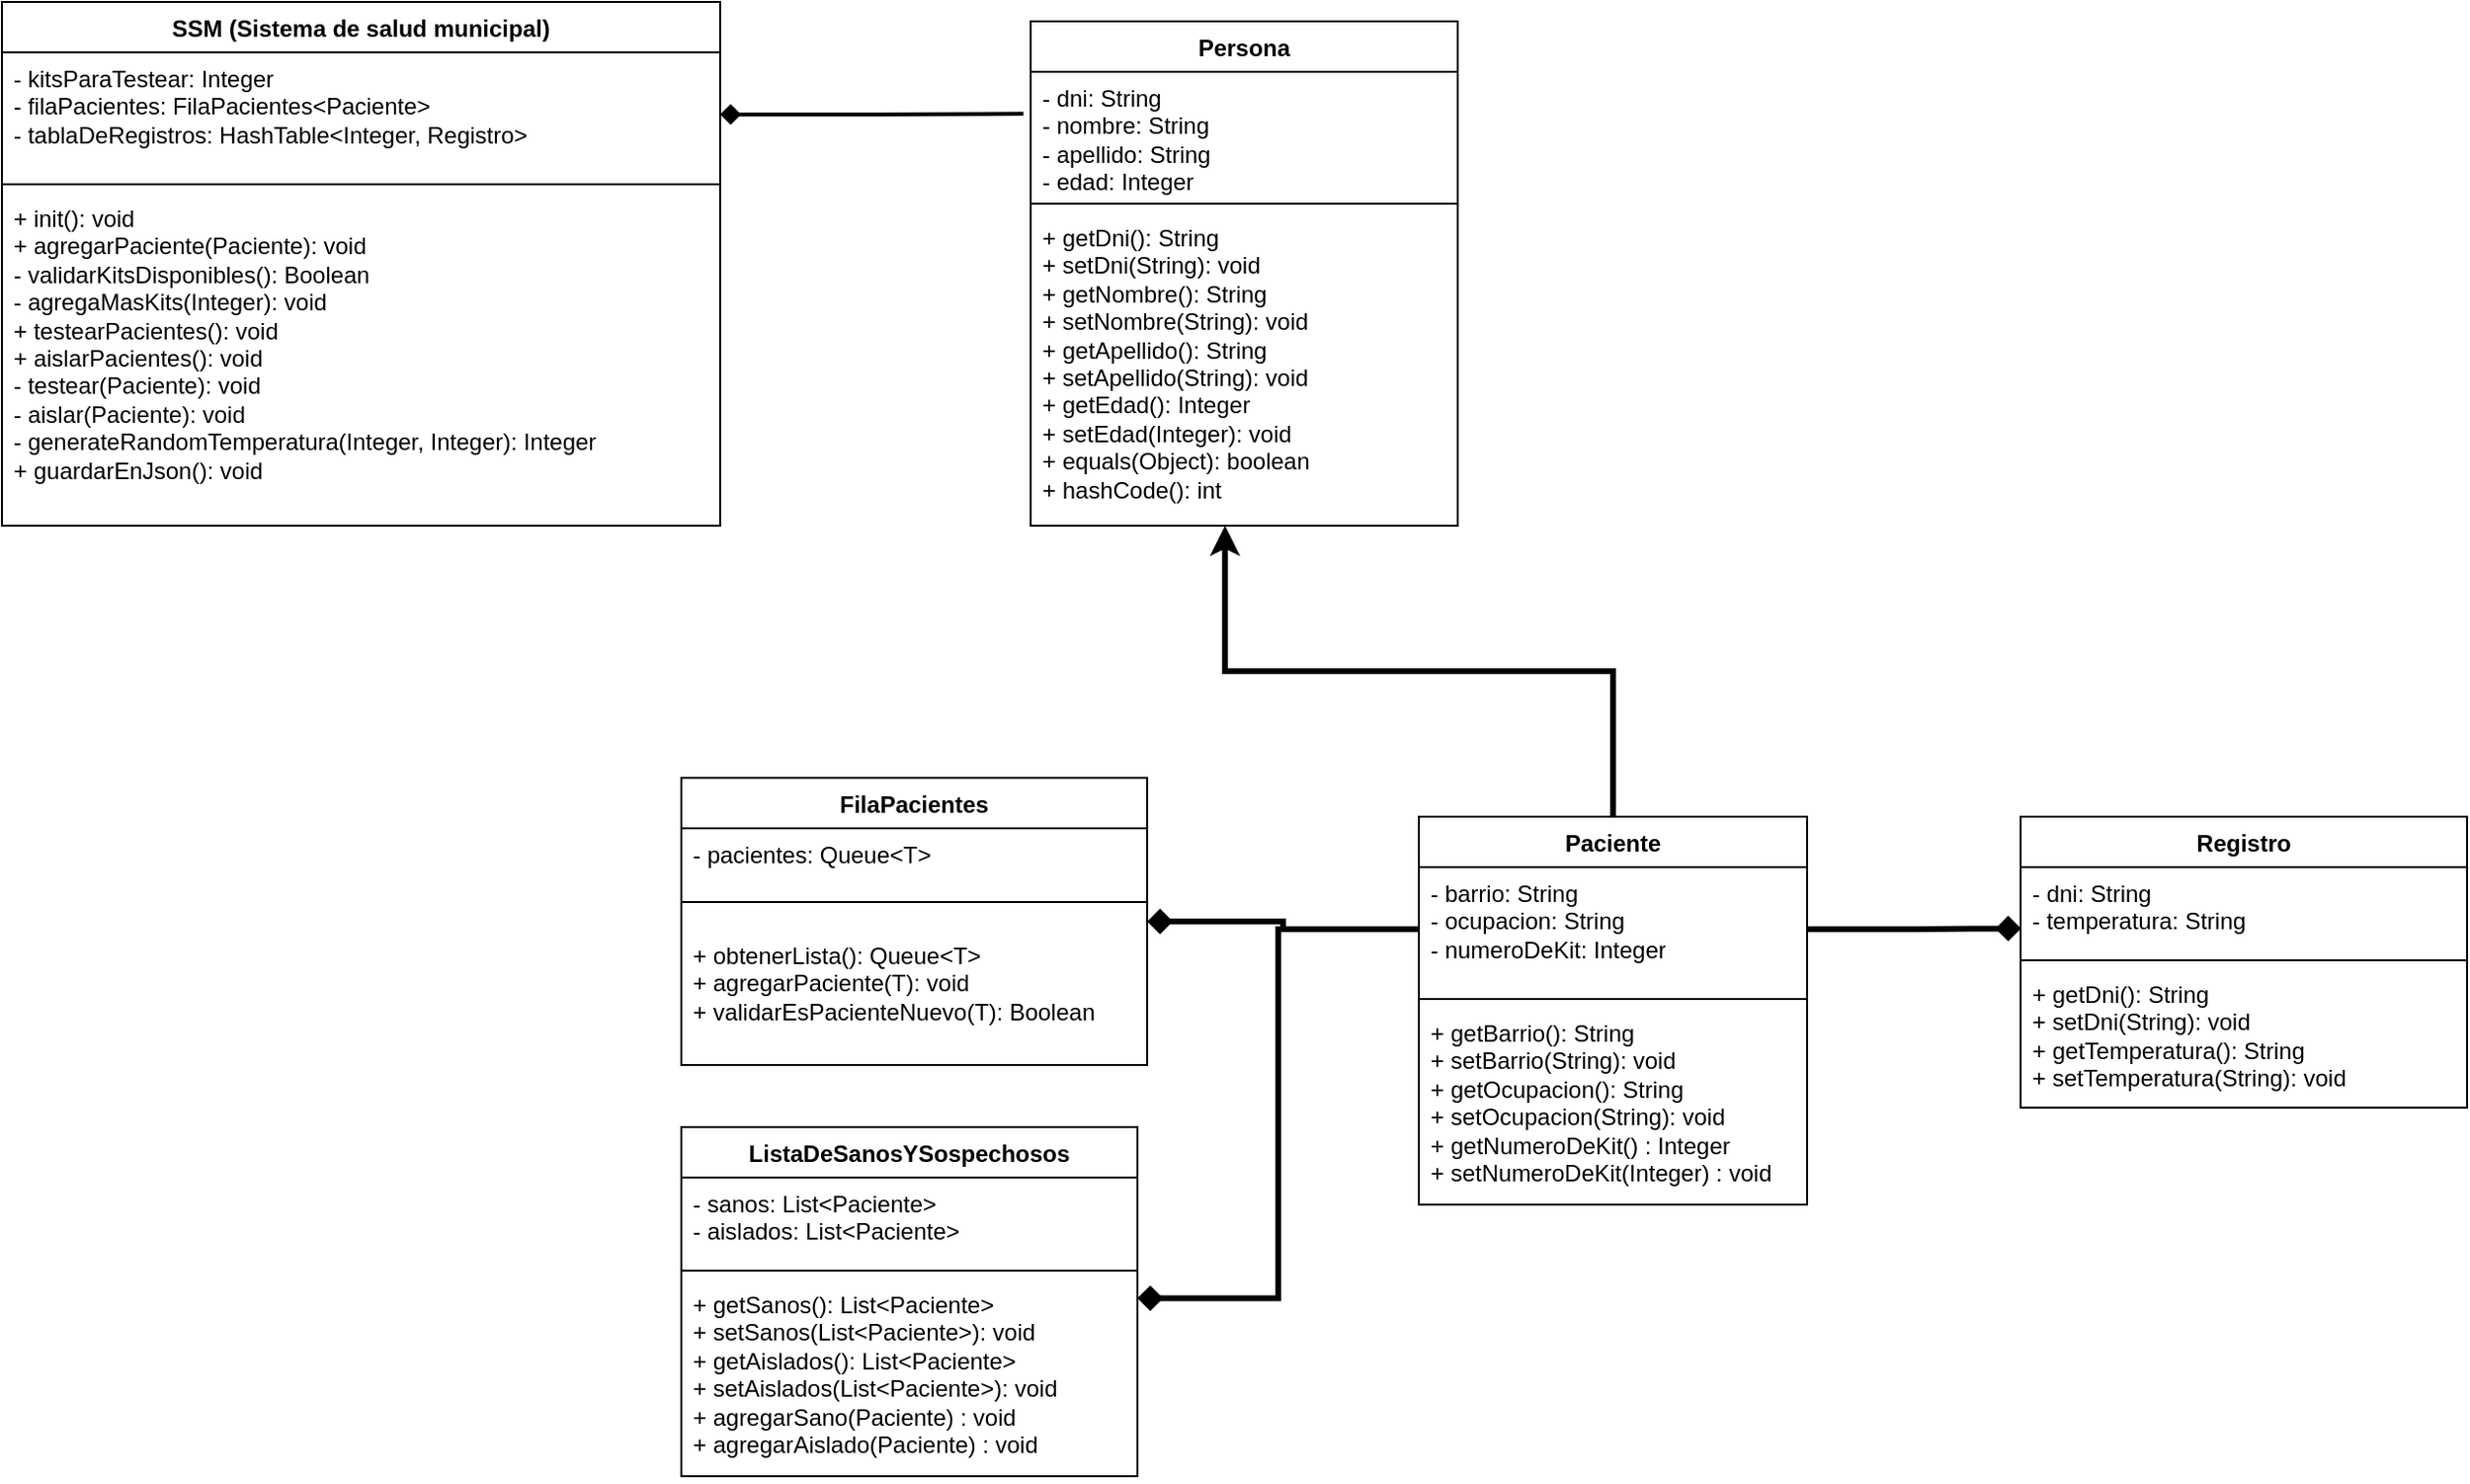 <mxfile version="24.5.5" type="device">
  <diagram name="Página-1" id="Gkbb0dMaFTgFHn_hW1A4">
    <mxGraphModel dx="1467" dy="1949" grid="1" gridSize="10" guides="1" tooltips="1" connect="1" arrows="1" fold="1" page="1" pageScale="1" pageWidth="827" pageHeight="1169" math="0" shadow="0">
      <root>
        <mxCell id="0" />
        <mxCell id="1" parent="0" />
        <mxCell id="SMGFQkXlxbGLJCLTdEEs-1" value="SSM (Sistema de salud municipal)" style="swimlane;fontStyle=1;align=center;verticalAlign=top;childLayout=stackLayout;horizontal=1;startSize=26;horizontalStack=0;resizeParent=1;resizeParentMax=0;resizeLast=0;collapsible=1;marginBottom=0;whiteSpace=wrap;html=1;" vertex="1" parent="1">
          <mxGeometry x="160" y="-80" width="370" height="270" as="geometry" />
        </mxCell>
        <mxCell id="SMGFQkXlxbGLJCLTdEEs-2" value="- kitsParaTestear: Integer&lt;div&gt;- filaPacientes: FilaPacientes&amp;lt;Paciente&amp;gt;&lt;/div&gt;&lt;div&gt;- tablaDeRegistros: HashTable&amp;lt;Integer, Registro&amp;gt;&lt;/div&gt;" style="text;strokeColor=none;fillColor=none;align=left;verticalAlign=top;spacingLeft=4;spacingRight=4;overflow=hidden;rotatable=0;points=[[0,0.5],[1,0.5]];portConstraint=eastwest;whiteSpace=wrap;html=1;" vertex="1" parent="SMGFQkXlxbGLJCLTdEEs-1">
          <mxGeometry y="26" width="370" height="64" as="geometry" />
        </mxCell>
        <mxCell id="SMGFQkXlxbGLJCLTdEEs-3" value="" style="line;strokeWidth=1;fillColor=none;align=left;verticalAlign=middle;spacingTop=-1;spacingLeft=3;spacingRight=3;rotatable=0;labelPosition=right;points=[];portConstraint=eastwest;strokeColor=inherit;" vertex="1" parent="SMGFQkXlxbGLJCLTdEEs-1">
          <mxGeometry y="90" width="370" height="8" as="geometry" />
        </mxCell>
        <mxCell id="SMGFQkXlxbGLJCLTdEEs-4" value="&lt;div&gt;&lt;div&gt;+ init(): void&lt;br&gt;&lt;/div&gt;&lt;div&gt;+ agregarPaciente(Paciente): void&lt;/div&gt;&lt;div&gt;- validarKitsDisponibles(): Boolean&lt;/div&gt;&lt;div&gt;- agregaMasKits(Integer): void&lt;/div&gt;&lt;div&gt;+ testearPacientes(): void&lt;/div&gt;&lt;div&gt;+ aislarPacientes(): void&lt;/div&gt;&lt;/div&gt;&lt;div&gt;- testear(Paciente): void&lt;/div&gt;&lt;div&gt;- aislar(Paciente): void&lt;/div&gt;&lt;div&gt;- generateRandomTemperatura(Integer, Integer): Integer&lt;br&gt;&lt;/div&gt;+ guardarEnJson(): void" style="text;strokeColor=none;fillColor=none;align=left;verticalAlign=top;spacingLeft=4;spacingRight=4;overflow=hidden;rotatable=0;points=[[0,0.5],[1,0.5]];portConstraint=eastwest;whiteSpace=wrap;html=1;" vertex="1" parent="SMGFQkXlxbGLJCLTdEEs-1">
          <mxGeometry y="98" width="370" height="172" as="geometry" />
        </mxCell>
        <mxCell id="SMGFQkXlxbGLJCLTdEEs-5" value="Paciente" style="swimlane;fontStyle=1;align=center;verticalAlign=top;childLayout=stackLayout;horizontal=1;startSize=26;horizontalStack=0;resizeParent=1;resizeParentMax=0;resizeLast=0;collapsible=1;marginBottom=0;whiteSpace=wrap;html=1;" vertex="1" parent="1">
          <mxGeometry x="890" y="340" width="200" height="200" as="geometry" />
        </mxCell>
        <mxCell id="SMGFQkXlxbGLJCLTdEEs-6" value="- barrio: String&lt;div&gt;- ocupacion: String&lt;/div&gt;&lt;div&gt;- numeroDeKit: Integer&lt;/div&gt;" style="text;strokeColor=none;fillColor=none;align=left;verticalAlign=top;spacingLeft=4;spacingRight=4;overflow=hidden;rotatable=0;points=[[0,0.5],[1,0.5]];portConstraint=eastwest;whiteSpace=wrap;html=1;" vertex="1" parent="SMGFQkXlxbGLJCLTdEEs-5">
          <mxGeometry y="26" width="200" height="64" as="geometry" />
        </mxCell>
        <mxCell id="SMGFQkXlxbGLJCLTdEEs-7" value="" style="line;strokeWidth=1;fillColor=none;align=left;verticalAlign=middle;spacingTop=-1;spacingLeft=3;spacingRight=3;rotatable=0;labelPosition=right;points=[];portConstraint=eastwest;strokeColor=inherit;" vertex="1" parent="SMGFQkXlxbGLJCLTdEEs-5">
          <mxGeometry y="90" width="200" height="8" as="geometry" />
        </mxCell>
        <mxCell id="SMGFQkXlxbGLJCLTdEEs-8" value="+ getBarrio(): String&lt;div&gt;&lt;div&gt;&lt;/div&gt;&lt;/div&gt;&lt;div&gt;+ setBarrio(String): void&lt;/div&gt;&lt;div&gt;+ getOcupacion(): String&lt;/div&gt;&lt;div&gt;+ setOcupacion(String): void&lt;/div&gt;&lt;div&gt;+ getNumeroDeKit() : Integer&lt;/div&gt;&lt;div&gt;+ setNumeroDeKit(Integer) : void&lt;/div&gt;" style="text;strokeColor=none;fillColor=none;align=left;verticalAlign=top;spacingLeft=4;spacingRight=4;overflow=hidden;rotatable=0;points=[[0,0.5],[1,0.5]];portConstraint=eastwest;whiteSpace=wrap;html=1;" vertex="1" parent="SMGFQkXlxbGLJCLTdEEs-5">
          <mxGeometry y="98" width="200" height="102" as="geometry" />
        </mxCell>
        <mxCell id="SMGFQkXlxbGLJCLTdEEs-9" value="Registro" style="swimlane;fontStyle=1;align=center;verticalAlign=top;childLayout=stackLayout;horizontal=1;startSize=26;horizontalStack=0;resizeParent=1;resizeParentMax=0;resizeLast=0;collapsible=1;marginBottom=0;whiteSpace=wrap;html=1;" vertex="1" parent="1">
          <mxGeometry x="1200" y="340" width="230" height="150" as="geometry" />
        </mxCell>
        <mxCell id="SMGFQkXlxbGLJCLTdEEs-10" value="- dni: String&lt;div&gt;- temperatura: String&lt;/div&gt;" style="text;strokeColor=none;fillColor=none;align=left;verticalAlign=top;spacingLeft=4;spacingRight=4;overflow=hidden;rotatable=0;points=[[0,0.5],[1,0.5]];portConstraint=eastwest;whiteSpace=wrap;html=1;" vertex="1" parent="SMGFQkXlxbGLJCLTdEEs-9">
          <mxGeometry y="26" width="230" height="44" as="geometry" />
        </mxCell>
        <mxCell id="SMGFQkXlxbGLJCLTdEEs-11" value="" style="line;strokeWidth=1;fillColor=none;align=left;verticalAlign=middle;spacingTop=-1;spacingLeft=3;spacingRight=3;rotatable=0;labelPosition=right;points=[];portConstraint=eastwest;strokeColor=inherit;" vertex="1" parent="SMGFQkXlxbGLJCLTdEEs-9">
          <mxGeometry y="70" width="230" height="8" as="geometry" />
        </mxCell>
        <mxCell id="SMGFQkXlxbGLJCLTdEEs-12" value="+ getDni(): String&lt;div&gt;&lt;div&gt;&lt;/div&gt;&lt;/div&gt;&lt;div&gt;+ setDni(String): void&lt;br&gt;&lt;/div&gt;&lt;div&gt;+ getTemperatura(): String&lt;br&gt;&lt;/div&gt;&lt;div&gt;+ setTemperatura(String): void&lt;br&gt;&lt;/div&gt;" style="text;strokeColor=none;fillColor=none;align=left;verticalAlign=top;spacingLeft=4;spacingRight=4;overflow=hidden;rotatable=0;points=[[0,0.5],[1,0.5]];portConstraint=eastwest;whiteSpace=wrap;html=1;" vertex="1" parent="SMGFQkXlxbGLJCLTdEEs-9">
          <mxGeometry y="78" width="230" height="72" as="geometry" />
        </mxCell>
        <mxCell id="SMGFQkXlxbGLJCLTdEEs-13" value="Persona" style="swimlane;fontStyle=1;align=center;verticalAlign=top;childLayout=stackLayout;horizontal=1;startSize=26;horizontalStack=0;resizeParent=1;resizeParentMax=0;resizeLast=0;collapsible=1;marginBottom=0;whiteSpace=wrap;html=1;" vertex="1" parent="1">
          <mxGeometry x="690" y="-70" width="220" height="260" as="geometry" />
        </mxCell>
        <mxCell id="SMGFQkXlxbGLJCLTdEEs-14" value="- dni: String&lt;div&gt;- nombre: String&lt;/div&gt;&lt;div&gt;- apellido: String&lt;/div&gt;&lt;div&gt;- edad: Integer&lt;/div&gt;" style="text;strokeColor=none;fillColor=none;align=left;verticalAlign=top;spacingLeft=4;spacingRight=4;overflow=hidden;rotatable=0;points=[[0,0.5],[1,0.5]];portConstraint=eastwest;whiteSpace=wrap;html=1;" vertex="1" parent="SMGFQkXlxbGLJCLTdEEs-13">
          <mxGeometry y="26" width="220" height="64" as="geometry" />
        </mxCell>
        <mxCell id="SMGFQkXlxbGLJCLTdEEs-15" value="" style="line;strokeWidth=1;fillColor=none;align=left;verticalAlign=middle;spacingTop=-1;spacingLeft=3;spacingRight=3;rotatable=0;labelPosition=right;points=[];portConstraint=eastwest;strokeColor=inherit;" vertex="1" parent="SMGFQkXlxbGLJCLTdEEs-13">
          <mxGeometry y="90" width="220" height="8" as="geometry" />
        </mxCell>
        <mxCell id="SMGFQkXlxbGLJCLTdEEs-16" value="&lt;div&gt;+ getDni(): String&lt;/div&gt;&lt;div&gt;+ setDni(String): void&lt;/div&gt;&lt;div&gt;+ getNombre(): String&lt;/div&gt;&lt;div&gt;+ setNombre(String): void&lt;/div&gt;&lt;div&gt;+ getApellido(): String&lt;/div&gt;&lt;div&gt;+ setApellido(String): void&lt;/div&gt;&lt;div&gt;+ getEdad(): Integer&lt;/div&gt;&lt;div&gt;+ setEdad(Integer): void&lt;/div&gt;&lt;div&gt;+ equals(Object): boolean&lt;/div&gt;&lt;div&gt;+ hashCode(): int&lt;/div&gt;&lt;div&gt;&lt;/div&gt;" style="text;strokeColor=none;fillColor=none;align=left;verticalAlign=top;spacingLeft=4;spacingRight=4;overflow=hidden;rotatable=0;points=[[0,0.5],[1,0.5]];portConstraint=eastwest;whiteSpace=wrap;html=1;" vertex="1" parent="SMGFQkXlxbGLJCLTdEEs-13">
          <mxGeometry y="98" width="220" height="162" as="geometry" />
        </mxCell>
        <mxCell id="SMGFQkXlxbGLJCLTdEEs-18" style="edgeStyle=orthogonalEdgeStyle;rounded=0;orthogonalLoop=1;jettySize=auto;html=1;entryX=0.455;entryY=1;entryDx=0;entryDy=0;entryPerimeter=0;strokeWidth=3;" edge="1" parent="1" source="SMGFQkXlxbGLJCLTdEEs-5" target="SMGFQkXlxbGLJCLTdEEs-16">
          <mxGeometry relative="1" as="geometry" />
        </mxCell>
        <mxCell id="SMGFQkXlxbGLJCLTdEEs-19" style="edgeStyle=orthogonalEdgeStyle;rounded=0;orthogonalLoop=1;jettySize=auto;html=1;entryX=0.001;entryY=0.719;entryDx=0;entryDy=0;entryPerimeter=0;endArrow=diamond;endFill=1;strokeWidth=3;" edge="1" parent="1" source="SMGFQkXlxbGLJCLTdEEs-6" target="SMGFQkXlxbGLJCLTdEEs-10">
          <mxGeometry relative="1" as="geometry" />
        </mxCell>
        <mxCell id="SMGFQkXlxbGLJCLTdEEs-20" value="FilaPacientes" style="swimlane;fontStyle=1;align=center;verticalAlign=top;childLayout=stackLayout;horizontal=1;startSize=26;horizontalStack=0;resizeParent=1;resizeParentMax=0;resizeLast=0;collapsible=1;marginBottom=0;whiteSpace=wrap;html=1;" vertex="1" parent="1">
          <mxGeometry x="510" y="320" width="240" height="148" as="geometry" />
        </mxCell>
        <mxCell id="SMGFQkXlxbGLJCLTdEEs-21" value="- pacientes: Queue&amp;lt;T&amp;gt;" style="text;strokeColor=none;fillColor=none;align=left;verticalAlign=top;spacingLeft=4;spacingRight=4;overflow=hidden;rotatable=0;points=[[0,0.5],[1,0.5]];portConstraint=eastwest;whiteSpace=wrap;html=1;" vertex="1" parent="SMGFQkXlxbGLJCLTdEEs-20">
          <mxGeometry y="26" width="240" height="24" as="geometry" />
        </mxCell>
        <mxCell id="SMGFQkXlxbGLJCLTdEEs-22" value="" style="line;strokeWidth=1;fillColor=none;align=left;verticalAlign=middle;spacingTop=-1;spacingLeft=3;spacingRight=3;rotatable=0;labelPosition=right;points=[];portConstraint=eastwest;strokeColor=inherit;" vertex="1" parent="SMGFQkXlxbGLJCLTdEEs-20">
          <mxGeometry y="50" width="240" height="28" as="geometry" />
        </mxCell>
        <mxCell id="SMGFQkXlxbGLJCLTdEEs-23" value="+ obtenerLista(): Queue&amp;lt;T&amp;gt;&lt;div&gt;+ agregarPaciente(T): void&lt;/div&gt;&lt;div&gt;+ validarEsPacienteNuevo(T): Boolean&lt;/div&gt;" style="text;strokeColor=none;fillColor=none;align=left;verticalAlign=top;spacingLeft=4;spacingRight=4;overflow=hidden;rotatable=0;points=[[0,0.5],[1,0.5]];portConstraint=eastwest;whiteSpace=wrap;html=1;" vertex="1" parent="SMGFQkXlxbGLJCLTdEEs-20">
          <mxGeometry y="78" width="240" height="70" as="geometry" />
        </mxCell>
        <mxCell id="SMGFQkXlxbGLJCLTdEEs-24" value="ListaDeSanosYSospechosos" style="swimlane;fontStyle=1;align=center;verticalAlign=top;childLayout=stackLayout;horizontal=1;startSize=26;horizontalStack=0;resizeParent=1;resizeParentMax=0;resizeLast=0;collapsible=1;marginBottom=0;whiteSpace=wrap;html=1;" vertex="1" parent="1">
          <mxGeometry x="510" y="500" width="235" height="180" as="geometry" />
        </mxCell>
        <mxCell id="SMGFQkXlxbGLJCLTdEEs-25" value="- sanos: List&amp;lt;Paciente&amp;gt;&lt;div&gt;- aislados:&amp;nbsp;&lt;span style=&quot;background-color: initial;&quot;&gt;List&amp;lt;Paciente&amp;gt;&lt;/span&gt;&lt;/div&gt;" style="text;strokeColor=none;fillColor=none;align=left;verticalAlign=top;spacingLeft=4;spacingRight=4;overflow=hidden;rotatable=0;points=[[0,0.5],[1,0.5]];portConstraint=eastwest;whiteSpace=wrap;html=1;" vertex="1" parent="SMGFQkXlxbGLJCLTdEEs-24">
          <mxGeometry y="26" width="235" height="44" as="geometry" />
        </mxCell>
        <mxCell id="SMGFQkXlxbGLJCLTdEEs-26" value="" style="line;strokeWidth=1;fillColor=none;align=left;verticalAlign=middle;spacingTop=-1;spacingLeft=3;spacingRight=3;rotatable=0;labelPosition=right;points=[];portConstraint=eastwest;strokeColor=inherit;" vertex="1" parent="SMGFQkXlxbGLJCLTdEEs-24">
          <mxGeometry y="70" width="235" height="8" as="geometry" />
        </mxCell>
        <mxCell id="SMGFQkXlxbGLJCLTdEEs-27" value="+ getSanos(): List&amp;lt;Paciente&amp;gt;&lt;div&gt;&lt;div&gt;&lt;/div&gt;&lt;/div&gt;&lt;div&gt;+ setSanos(List&amp;lt;Paciente&amp;gt;): void&lt;/div&gt;&lt;div&gt;+ getAislados(): List&amp;lt;Paciente&amp;gt;&lt;/div&gt;&lt;div&gt;+ setAislados(List&amp;lt;Paciente&amp;gt;): void&lt;/div&gt;&lt;div&gt;+ agregarSano(Paciente) : void&lt;/div&gt;&lt;div&gt;+ agregarAislado(Paciente) : void&lt;/div&gt;" style="text;strokeColor=none;fillColor=none;align=left;verticalAlign=top;spacingLeft=4;spacingRight=4;overflow=hidden;rotatable=0;points=[[0,0.5],[1,0.5]];portConstraint=eastwest;whiteSpace=wrap;html=1;" vertex="1" parent="SMGFQkXlxbGLJCLTdEEs-24">
          <mxGeometry y="78" width="235" height="102" as="geometry" />
        </mxCell>
        <mxCell id="SMGFQkXlxbGLJCLTdEEs-28" style="edgeStyle=orthogonalEdgeStyle;rounded=0;orthogonalLoop=1;jettySize=auto;html=1;entryX=-0.017;entryY=0.338;entryDx=0;entryDy=0;entryPerimeter=0;startArrow=diamond;startFill=1;endArrow=none;endFill=0;sourcePerimeterSpacing=0;jumpSize=12;strokeWidth=2;" edge="1" parent="1" source="SMGFQkXlxbGLJCLTdEEs-2" target="SMGFQkXlxbGLJCLTdEEs-14">
          <mxGeometry relative="1" as="geometry" />
        </mxCell>
        <mxCell id="SMGFQkXlxbGLJCLTdEEs-29" style="edgeStyle=orthogonalEdgeStyle;rounded=0;orthogonalLoop=1;jettySize=auto;html=1;entryX=1;entryY=0.5;entryDx=0;entryDy=0;endArrow=diamond;endFill=1;strokeWidth=3;" edge="1" parent="1" source="SMGFQkXlxbGLJCLTdEEs-6" target="SMGFQkXlxbGLJCLTdEEs-20">
          <mxGeometry relative="1" as="geometry" />
        </mxCell>
        <mxCell id="SMGFQkXlxbGLJCLTdEEs-30" style="edgeStyle=orthogonalEdgeStyle;rounded=0;orthogonalLoop=1;jettySize=auto;html=1;entryX=1;entryY=0.1;entryDx=0;entryDy=0;entryPerimeter=0;endArrow=diamond;endFill=1;strokeWidth=3;" edge="1" parent="1" source="SMGFQkXlxbGLJCLTdEEs-6" target="SMGFQkXlxbGLJCLTdEEs-27">
          <mxGeometry relative="1" as="geometry" />
        </mxCell>
      </root>
    </mxGraphModel>
  </diagram>
</mxfile>
